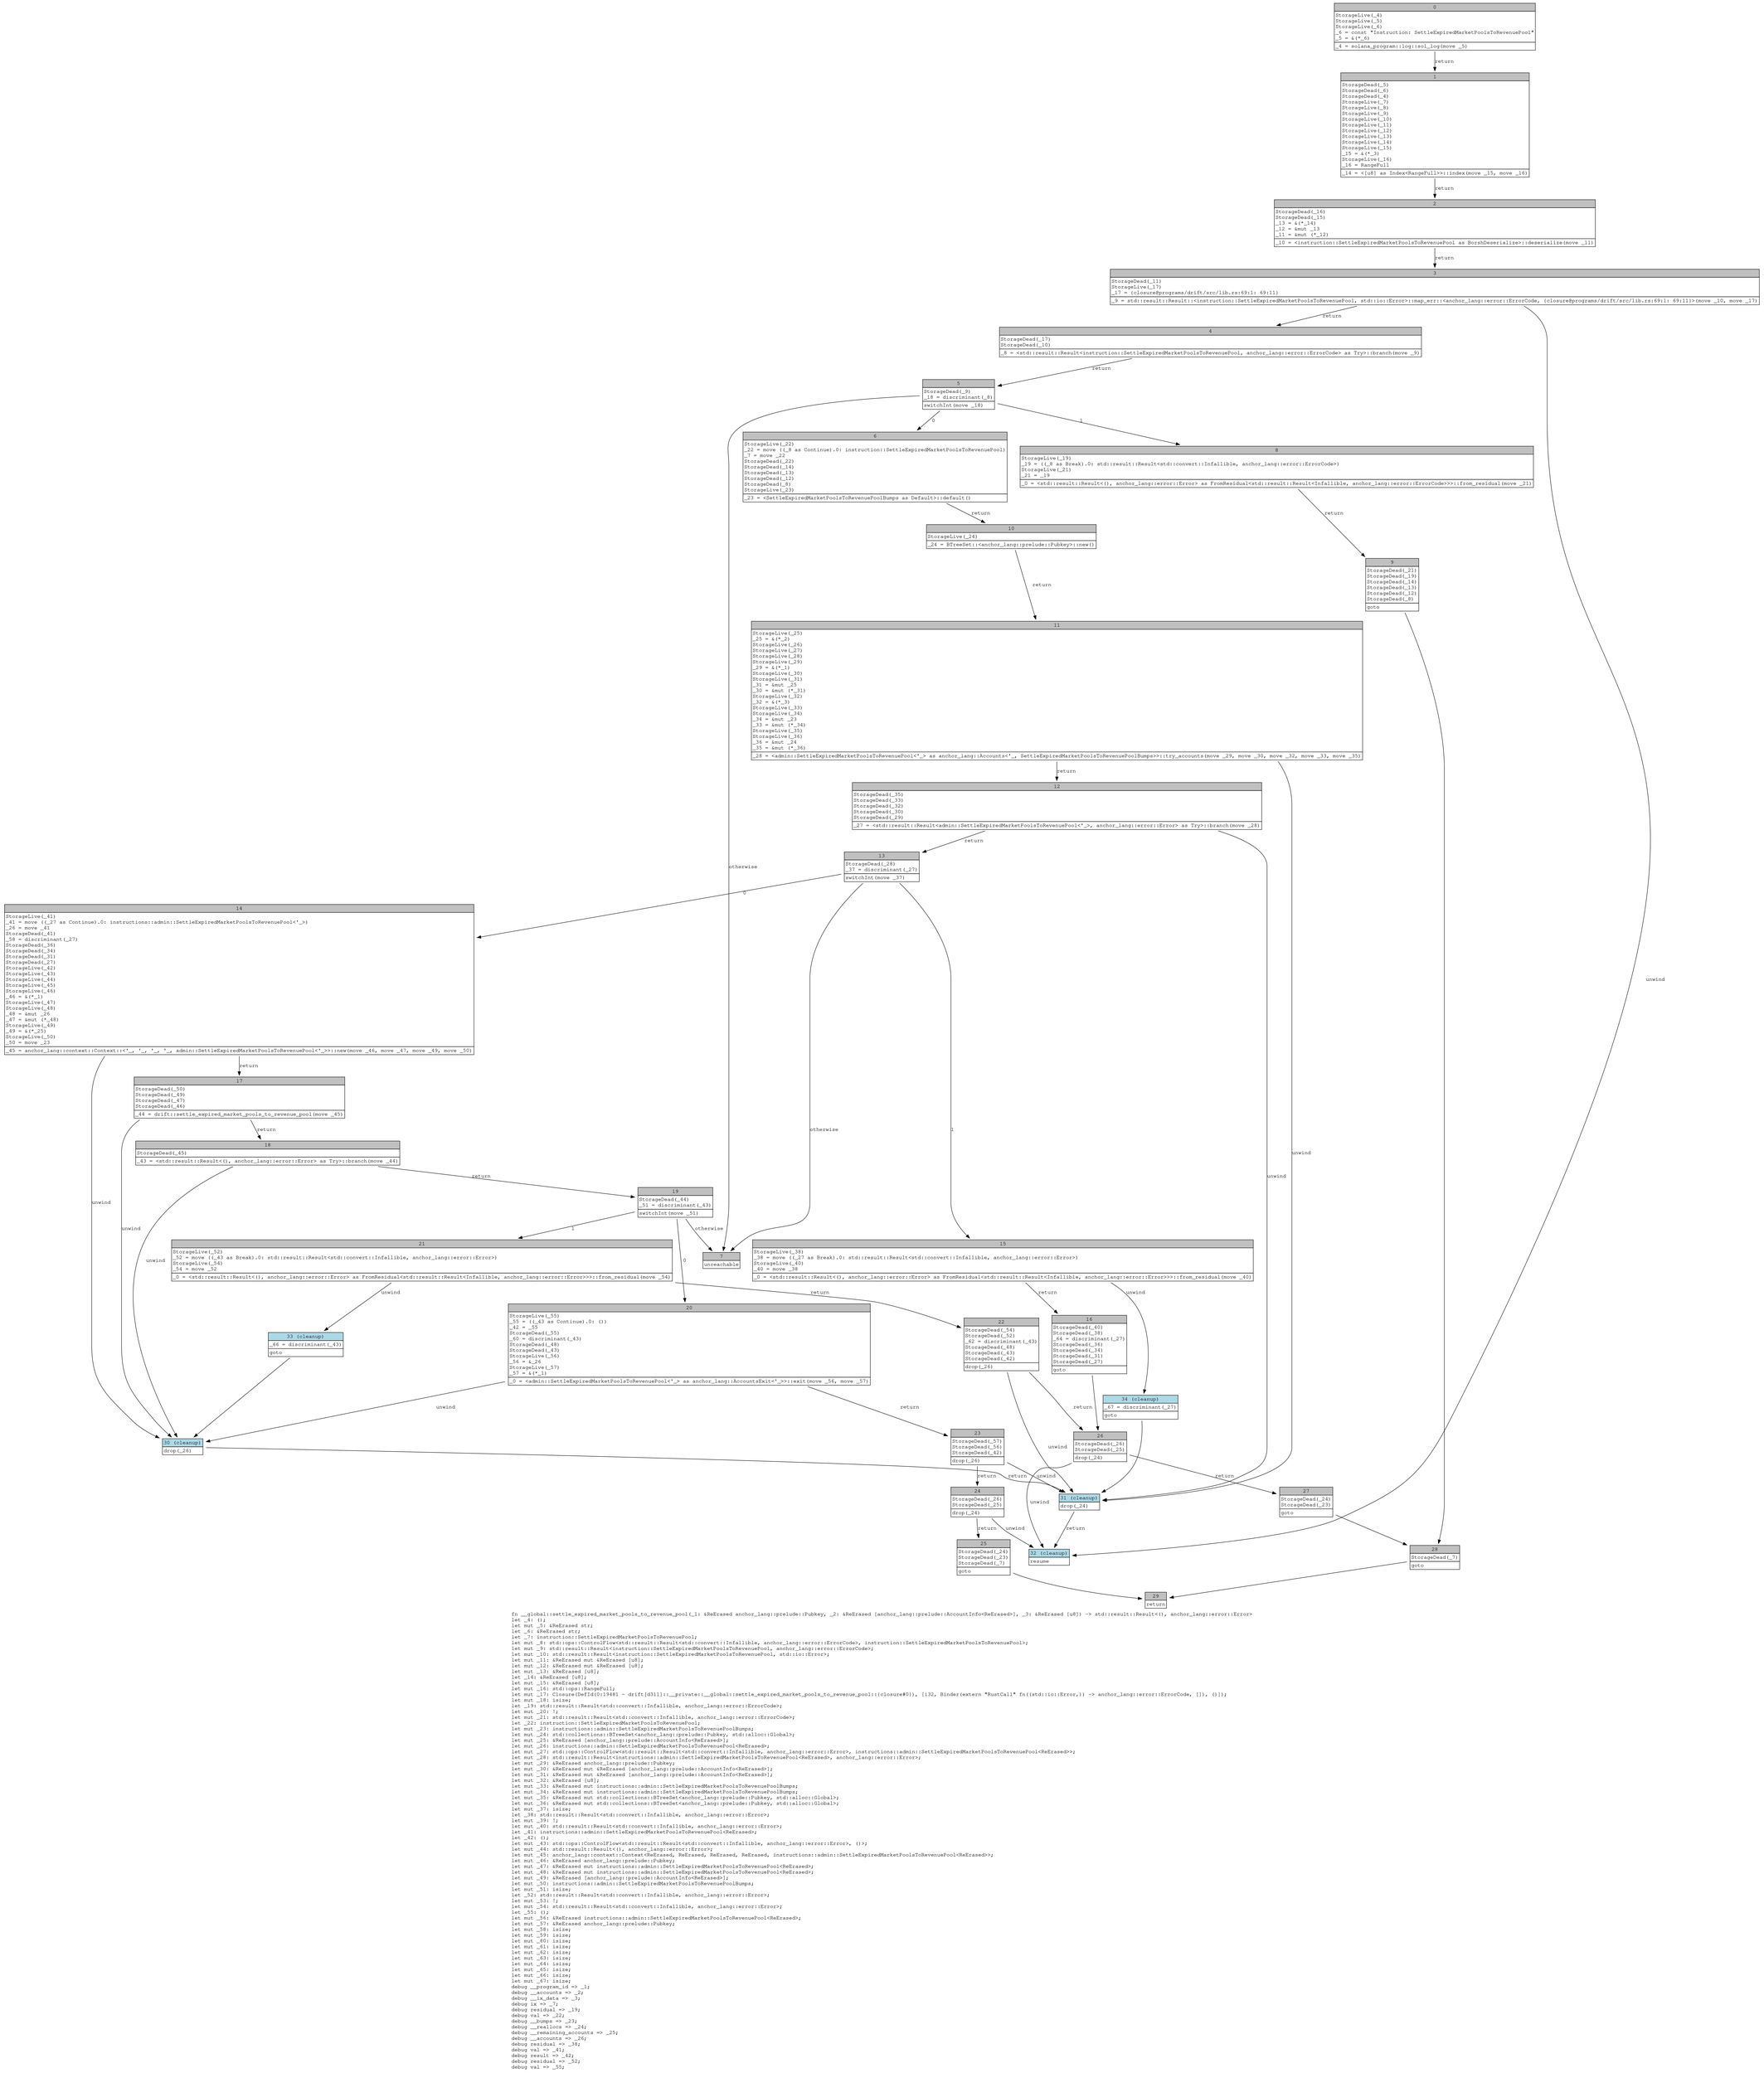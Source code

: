 digraph Mir_0_19479 {
    graph [fontname="Courier, monospace"];
    node [fontname="Courier, monospace"];
    edge [fontname="Courier, monospace"];
    label=<fn __global::settle_expired_market_pools_to_revenue_pool(_1: &amp;ReErased anchor_lang::prelude::Pubkey, _2: &amp;ReErased [anchor_lang::prelude::AccountInfo&lt;ReErased&gt;], _3: &amp;ReErased [u8]) -&gt; std::result::Result&lt;(), anchor_lang::error::Error&gt;<br align="left"/>let _4: ();<br align="left"/>let mut _5: &amp;ReErased str;<br align="left"/>let _6: &amp;ReErased str;<br align="left"/>let _7: instruction::SettleExpiredMarketPoolsToRevenuePool;<br align="left"/>let mut _8: std::ops::ControlFlow&lt;std::result::Result&lt;std::convert::Infallible, anchor_lang::error::ErrorCode&gt;, instruction::SettleExpiredMarketPoolsToRevenuePool&gt;;<br align="left"/>let mut _9: std::result::Result&lt;instruction::SettleExpiredMarketPoolsToRevenuePool, anchor_lang::error::ErrorCode&gt;;<br align="left"/>let mut _10: std::result::Result&lt;instruction::SettleExpiredMarketPoolsToRevenuePool, std::io::Error&gt;;<br align="left"/>let mut _11: &amp;ReErased mut &amp;ReErased [u8];<br align="left"/>let mut _12: &amp;ReErased mut &amp;ReErased [u8];<br align="left"/>let mut _13: &amp;ReErased [u8];<br align="left"/>let _14: &amp;ReErased [u8];<br align="left"/>let mut _15: &amp;ReErased [u8];<br align="left"/>let mut _16: std::ops::RangeFull;<br align="left"/>let mut _17: Closure(DefId(0:19481 ~ drift[d311]::__private::__global::settle_expired_market_pools_to_revenue_pool::{closure#0}), [i32, Binder(extern &quot;RustCall&quot; fn((std::io::Error,)) -&gt; anchor_lang::error::ErrorCode, []), ()]);<br align="left"/>let mut _18: isize;<br align="left"/>let _19: std::result::Result&lt;std::convert::Infallible, anchor_lang::error::ErrorCode&gt;;<br align="left"/>let mut _20: !;<br align="left"/>let mut _21: std::result::Result&lt;std::convert::Infallible, anchor_lang::error::ErrorCode&gt;;<br align="left"/>let _22: instruction::SettleExpiredMarketPoolsToRevenuePool;<br align="left"/>let mut _23: instructions::admin::SettleExpiredMarketPoolsToRevenuePoolBumps;<br align="left"/>let mut _24: std::collections::BTreeSet&lt;anchor_lang::prelude::Pubkey, std::alloc::Global&gt;;<br align="left"/>let mut _25: &amp;ReErased [anchor_lang::prelude::AccountInfo&lt;ReErased&gt;];<br align="left"/>let mut _26: instructions::admin::SettleExpiredMarketPoolsToRevenuePool&lt;ReErased&gt;;<br align="left"/>let mut _27: std::ops::ControlFlow&lt;std::result::Result&lt;std::convert::Infallible, anchor_lang::error::Error&gt;, instructions::admin::SettleExpiredMarketPoolsToRevenuePool&lt;ReErased&gt;&gt;;<br align="left"/>let mut _28: std::result::Result&lt;instructions::admin::SettleExpiredMarketPoolsToRevenuePool&lt;ReErased&gt;, anchor_lang::error::Error&gt;;<br align="left"/>let mut _29: &amp;ReErased anchor_lang::prelude::Pubkey;<br align="left"/>let mut _30: &amp;ReErased mut &amp;ReErased [anchor_lang::prelude::AccountInfo&lt;ReErased&gt;];<br align="left"/>let mut _31: &amp;ReErased mut &amp;ReErased [anchor_lang::prelude::AccountInfo&lt;ReErased&gt;];<br align="left"/>let mut _32: &amp;ReErased [u8];<br align="left"/>let mut _33: &amp;ReErased mut instructions::admin::SettleExpiredMarketPoolsToRevenuePoolBumps;<br align="left"/>let mut _34: &amp;ReErased mut instructions::admin::SettleExpiredMarketPoolsToRevenuePoolBumps;<br align="left"/>let mut _35: &amp;ReErased mut std::collections::BTreeSet&lt;anchor_lang::prelude::Pubkey, std::alloc::Global&gt;;<br align="left"/>let mut _36: &amp;ReErased mut std::collections::BTreeSet&lt;anchor_lang::prelude::Pubkey, std::alloc::Global&gt;;<br align="left"/>let mut _37: isize;<br align="left"/>let _38: std::result::Result&lt;std::convert::Infallible, anchor_lang::error::Error&gt;;<br align="left"/>let mut _39: !;<br align="left"/>let mut _40: std::result::Result&lt;std::convert::Infallible, anchor_lang::error::Error&gt;;<br align="left"/>let _41: instructions::admin::SettleExpiredMarketPoolsToRevenuePool&lt;ReErased&gt;;<br align="left"/>let _42: ();<br align="left"/>let mut _43: std::ops::ControlFlow&lt;std::result::Result&lt;std::convert::Infallible, anchor_lang::error::Error&gt;, ()&gt;;<br align="left"/>let mut _44: std::result::Result&lt;(), anchor_lang::error::Error&gt;;<br align="left"/>let mut _45: anchor_lang::context::Context&lt;ReErased, ReErased, ReErased, ReErased, instructions::admin::SettleExpiredMarketPoolsToRevenuePool&lt;ReErased&gt;&gt;;<br align="left"/>let mut _46: &amp;ReErased anchor_lang::prelude::Pubkey;<br align="left"/>let mut _47: &amp;ReErased mut instructions::admin::SettleExpiredMarketPoolsToRevenuePool&lt;ReErased&gt;;<br align="left"/>let mut _48: &amp;ReErased mut instructions::admin::SettleExpiredMarketPoolsToRevenuePool&lt;ReErased&gt;;<br align="left"/>let mut _49: &amp;ReErased [anchor_lang::prelude::AccountInfo&lt;ReErased&gt;];<br align="left"/>let mut _50: instructions::admin::SettleExpiredMarketPoolsToRevenuePoolBumps;<br align="left"/>let mut _51: isize;<br align="left"/>let _52: std::result::Result&lt;std::convert::Infallible, anchor_lang::error::Error&gt;;<br align="left"/>let mut _53: !;<br align="left"/>let mut _54: std::result::Result&lt;std::convert::Infallible, anchor_lang::error::Error&gt;;<br align="left"/>let _55: ();<br align="left"/>let mut _56: &amp;ReErased instructions::admin::SettleExpiredMarketPoolsToRevenuePool&lt;ReErased&gt;;<br align="left"/>let mut _57: &amp;ReErased anchor_lang::prelude::Pubkey;<br align="left"/>let mut _58: isize;<br align="left"/>let mut _59: isize;<br align="left"/>let mut _60: isize;<br align="left"/>let mut _61: isize;<br align="left"/>let mut _62: isize;<br align="left"/>let mut _63: isize;<br align="left"/>let mut _64: isize;<br align="left"/>let mut _65: isize;<br align="left"/>let mut _66: isize;<br align="left"/>let mut _67: isize;<br align="left"/>debug __program_id =&gt; _1;<br align="left"/>debug __accounts =&gt; _2;<br align="left"/>debug __ix_data =&gt; _3;<br align="left"/>debug ix =&gt; _7;<br align="left"/>debug residual =&gt; _19;<br align="left"/>debug val =&gt; _22;<br align="left"/>debug __bumps =&gt; _23;<br align="left"/>debug __reallocs =&gt; _24;<br align="left"/>debug __remaining_accounts =&gt; _25;<br align="left"/>debug __accounts =&gt; _26;<br align="left"/>debug residual =&gt; _38;<br align="left"/>debug val =&gt; _41;<br align="left"/>debug result =&gt; _42;<br align="left"/>debug residual =&gt; _52;<br align="left"/>debug val =&gt; _55;<br align="left"/>>;
    bb0__0_19479 [shape="none", label=<<table border="0" cellborder="1" cellspacing="0"><tr><td bgcolor="gray" align="center" colspan="1">0</td></tr><tr><td align="left" balign="left">StorageLive(_4)<br/>StorageLive(_5)<br/>StorageLive(_6)<br/>_6 = const &quot;Instruction: SettleExpiredMarketPoolsToRevenuePool&quot;<br/>_5 = &amp;(*_6)<br/></td></tr><tr><td align="left">_4 = solana_program::log::sol_log(move _5)</td></tr></table>>];
    bb1__0_19479 [shape="none", label=<<table border="0" cellborder="1" cellspacing="0"><tr><td bgcolor="gray" align="center" colspan="1">1</td></tr><tr><td align="left" balign="left">StorageDead(_5)<br/>StorageDead(_6)<br/>StorageDead(_4)<br/>StorageLive(_7)<br/>StorageLive(_8)<br/>StorageLive(_9)<br/>StorageLive(_10)<br/>StorageLive(_11)<br/>StorageLive(_12)<br/>StorageLive(_13)<br/>StorageLive(_14)<br/>StorageLive(_15)<br/>_15 = &amp;(*_3)<br/>StorageLive(_16)<br/>_16 = RangeFull<br/></td></tr><tr><td align="left">_14 = &lt;[u8] as Index&lt;RangeFull&gt;&gt;::index(move _15, move _16)</td></tr></table>>];
    bb2__0_19479 [shape="none", label=<<table border="0" cellborder="1" cellspacing="0"><tr><td bgcolor="gray" align="center" colspan="1">2</td></tr><tr><td align="left" balign="left">StorageDead(_16)<br/>StorageDead(_15)<br/>_13 = &amp;(*_14)<br/>_12 = &amp;mut _13<br/>_11 = &amp;mut (*_12)<br/></td></tr><tr><td align="left">_10 = &lt;instruction::SettleExpiredMarketPoolsToRevenuePool as BorshDeserialize&gt;::deserialize(move _11)</td></tr></table>>];
    bb3__0_19479 [shape="none", label=<<table border="0" cellborder="1" cellspacing="0"><tr><td bgcolor="gray" align="center" colspan="1">3</td></tr><tr><td align="left" balign="left">StorageDead(_11)<br/>StorageLive(_17)<br/>_17 = {closure@programs/drift/src/lib.rs:69:1: 69:11}<br/></td></tr><tr><td align="left">_9 = std::result::Result::&lt;instruction::SettleExpiredMarketPoolsToRevenuePool, std::io::Error&gt;::map_err::&lt;anchor_lang::error::ErrorCode, {closure@programs/drift/src/lib.rs:69:1: 69:11}&gt;(move _10, move _17)</td></tr></table>>];
    bb4__0_19479 [shape="none", label=<<table border="0" cellborder="1" cellspacing="0"><tr><td bgcolor="gray" align="center" colspan="1">4</td></tr><tr><td align="left" balign="left">StorageDead(_17)<br/>StorageDead(_10)<br/></td></tr><tr><td align="left">_8 = &lt;std::result::Result&lt;instruction::SettleExpiredMarketPoolsToRevenuePool, anchor_lang::error::ErrorCode&gt; as Try&gt;::branch(move _9)</td></tr></table>>];
    bb5__0_19479 [shape="none", label=<<table border="0" cellborder="1" cellspacing="0"><tr><td bgcolor="gray" align="center" colspan="1">5</td></tr><tr><td align="left" balign="left">StorageDead(_9)<br/>_18 = discriminant(_8)<br/></td></tr><tr><td align="left">switchInt(move _18)</td></tr></table>>];
    bb6__0_19479 [shape="none", label=<<table border="0" cellborder="1" cellspacing="0"><tr><td bgcolor="gray" align="center" colspan="1">6</td></tr><tr><td align="left" balign="left">StorageLive(_22)<br/>_22 = move ((_8 as Continue).0: instruction::SettleExpiredMarketPoolsToRevenuePool)<br/>_7 = move _22<br/>StorageDead(_22)<br/>StorageDead(_14)<br/>StorageDead(_13)<br/>StorageDead(_12)<br/>StorageDead(_8)<br/>StorageLive(_23)<br/></td></tr><tr><td align="left">_23 = &lt;SettleExpiredMarketPoolsToRevenuePoolBumps as Default&gt;::default()</td></tr></table>>];
    bb7__0_19479 [shape="none", label=<<table border="0" cellborder="1" cellspacing="0"><tr><td bgcolor="gray" align="center" colspan="1">7</td></tr><tr><td align="left">unreachable</td></tr></table>>];
    bb8__0_19479 [shape="none", label=<<table border="0" cellborder="1" cellspacing="0"><tr><td bgcolor="gray" align="center" colspan="1">8</td></tr><tr><td align="left" balign="left">StorageLive(_19)<br/>_19 = ((_8 as Break).0: std::result::Result&lt;std::convert::Infallible, anchor_lang::error::ErrorCode&gt;)<br/>StorageLive(_21)<br/>_21 = _19<br/></td></tr><tr><td align="left">_0 = &lt;std::result::Result&lt;(), anchor_lang::error::Error&gt; as FromResidual&lt;std::result::Result&lt;Infallible, anchor_lang::error::ErrorCode&gt;&gt;&gt;::from_residual(move _21)</td></tr></table>>];
    bb9__0_19479 [shape="none", label=<<table border="0" cellborder="1" cellspacing="0"><tr><td bgcolor="gray" align="center" colspan="1">9</td></tr><tr><td align="left" balign="left">StorageDead(_21)<br/>StorageDead(_19)<br/>StorageDead(_14)<br/>StorageDead(_13)<br/>StorageDead(_12)<br/>StorageDead(_8)<br/></td></tr><tr><td align="left">goto</td></tr></table>>];
    bb10__0_19479 [shape="none", label=<<table border="0" cellborder="1" cellspacing="0"><tr><td bgcolor="gray" align="center" colspan="1">10</td></tr><tr><td align="left" balign="left">StorageLive(_24)<br/></td></tr><tr><td align="left">_24 = BTreeSet::&lt;anchor_lang::prelude::Pubkey&gt;::new()</td></tr></table>>];
    bb11__0_19479 [shape="none", label=<<table border="0" cellborder="1" cellspacing="0"><tr><td bgcolor="gray" align="center" colspan="1">11</td></tr><tr><td align="left" balign="left">StorageLive(_25)<br/>_25 = &amp;(*_2)<br/>StorageLive(_26)<br/>StorageLive(_27)<br/>StorageLive(_28)<br/>StorageLive(_29)<br/>_29 = &amp;(*_1)<br/>StorageLive(_30)<br/>StorageLive(_31)<br/>_31 = &amp;mut _25<br/>_30 = &amp;mut (*_31)<br/>StorageLive(_32)<br/>_32 = &amp;(*_3)<br/>StorageLive(_33)<br/>StorageLive(_34)<br/>_34 = &amp;mut _23<br/>_33 = &amp;mut (*_34)<br/>StorageLive(_35)<br/>StorageLive(_36)<br/>_36 = &amp;mut _24<br/>_35 = &amp;mut (*_36)<br/></td></tr><tr><td align="left">_28 = &lt;admin::SettleExpiredMarketPoolsToRevenuePool&lt;'_&gt; as anchor_lang::Accounts&lt;'_, SettleExpiredMarketPoolsToRevenuePoolBumps&gt;&gt;::try_accounts(move _29, move _30, move _32, move _33, move _35)</td></tr></table>>];
    bb12__0_19479 [shape="none", label=<<table border="0" cellborder="1" cellspacing="0"><tr><td bgcolor="gray" align="center" colspan="1">12</td></tr><tr><td align="left" balign="left">StorageDead(_35)<br/>StorageDead(_33)<br/>StorageDead(_32)<br/>StorageDead(_30)<br/>StorageDead(_29)<br/></td></tr><tr><td align="left">_27 = &lt;std::result::Result&lt;admin::SettleExpiredMarketPoolsToRevenuePool&lt;'_&gt;, anchor_lang::error::Error&gt; as Try&gt;::branch(move _28)</td></tr></table>>];
    bb13__0_19479 [shape="none", label=<<table border="0" cellborder="1" cellspacing="0"><tr><td bgcolor="gray" align="center" colspan="1">13</td></tr><tr><td align="left" balign="left">StorageDead(_28)<br/>_37 = discriminant(_27)<br/></td></tr><tr><td align="left">switchInt(move _37)</td></tr></table>>];
    bb14__0_19479 [shape="none", label=<<table border="0" cellborder="1" cellspacing="0"><tr><td bgcolor="gray" align="center" colspan="1">14</td></tr><tr><td align="left" balign="left">StorageLive(_41)<br/>_41 = move ((_27 as Continue).0: instructions::admin::SettleExpiredMarketPoolsToRevenuePool&lt;'_&gt;)<br/>_26 = move _41<br/>StorageDead(_41)<br/>_58 = discriminant(_27)<br/>StorageDead(_36)<br/>StorageDead(_34)<br/>StorageDead(_31)<br/>StorageDead(_27)<br/>StorageLive(_42)<br/>StorageLive(_43)<br/>StorageLive(_44)<br/>StorageLive(_45)<br/>StorageLive(_46)<br/>_46 = &amp;(*_1)<br/>StorageLive(_47)<br/>StorageLive(_48)<br/>_48 = &amp;mut _26<br/>_47 = &amp;mut (*_48)<br/>StorageLive(_49)<br/>_49 = &amp;(*_25)<br/>StorageLive(_50)<br/>_50 = move _23<br/></td></tr><tr><td align="left">_45 = anchor_lang::context::Context::&lt;'_, '_, '_, '_, admin::SettleExpiredMarketPoolsToRevenuePool&lt;'_&gt;&gt;::new(move _46, move _47, move _49, move _50)</td></tr></table>>];
    bb15__0_19479 [shape="none", label=<<table border="0" cellborder="1" cellspacing="0"><tr><td bgcolor="gray" align="center" colspan="1">15</td></tr><tr><td align="left" balign="left">StorageLive(_38)<br/>_38 = move ((_27 as Break).0: std::result::Result&lt;std::convert::Infallible, anchor_lang::error::Error&gt;)<br/>StorageLive(_40)<br/>_40 = move _38<br/></td></tr><tr><td align="left">_0 = &lt;std::result::Result&lt;(), anchor_lang::error::Error&gt; as FromResidual&lt;std::result::Result&lt;Infallible, anchor_lang::error::Error&gt;&gt;&gt;::from_residual(move _40)</td></tr></table>>];
    bb16__0_19479 [shape="none", label=<<table border="0" cellborder="1" cellspacing="0"><tr><td bgcolor="gray" align="center" colspan="1">16</td></tr><tr><td align="left" balign="left">StorageDead(_40)<br/>StorageDead(_38)<br/>_64 = discriminant(_27)<br/>StorageDead(_36)<br/>StorageDead(_34)<br/>StorageDead(_31)<br/>StorageDead(_27)<br/></td></tr><tr><td align="left">goto</td></tr></table>>];
    bb17__0_19479 [shape="none", label=<<table border="0" cellborder="1" cellspacing="0"><tr><td bgcolor="gray" align="center" colspan="1">17</td></tr><tr><td align="left" balign="left">StorageDead(_50)<br/>StorageDead(_49)<br/>StorageDead(_47)<br/>StorageDead(_46)<br/></td></tr><tr><td align="left">_44 = drift::settle_expired_market_pools_to_revenue_pool(move _45)</td></tr></table>>];
    bb18__0_19479 [shape="none", label=<<table border="0" cellborder="1" cellspacing="0"><tr><td bgcolor="gray" align="center" colspan="1">18</td></tr><tr><td align="left" balign="left">StorageDead(_45)<br/></td></tr><tr><td align="left">_43 = &lt;std::result::Result&lt;(), anchor_lang::error::Error&gt; as Try&gt;::branch(move _44)</td></tr></table>>];
    bb19__0_19479 [shape="none", label=<<table border="0" cellborder="1" cellspacing="0"><tr><td bgcolor="gray" align="center" colspan="1">19</td></tr><tr><td align="left" balign="left">StorageDead(_44)<br/>_51 = discriminant(_43)<br/></td></tr><tr><td align="left">switchInt(move _51)</td></tr></table>>];
    bb20__0_19479 [shape="none", label=<<table border="0" cellborder="1" cellspacing="0"><tr><td bgcolor="gray" align="center" colspan="1">20</td></tr><tr><td align="left" balign="left">StorageLive(_55)<br/>_55 = ((_43 as Continue).0: ())<br/>_42 = _55<br/>StorageDead(_55)<br/>_60 = discriminant(_43)<br/>StorageDead(_48)<br/>StorageDead(_43)<br/>StorageLive(_56)<br/>_56 = &amp;_26<br/>StorageLive(_57)<br/>_57 = &amp;(*_1)<br/></td></tr><tr><td align="left">_0 = &lt;admin::SettleExpiredMarketPoolsToRevenuePool&lt;'_&gt; as anchor_lang::AccountsExit&lt;'_&gt;&gt;::exit(move _56, move _57)</td></tr></table>>];
    bb21__0_19479 [shape="none", label=<<table border="0" cellborder="1" cellspacing="0"><tr><td bgcolor="gray" align="center" colspan="1">21</td></tr><tr><td align="left" balign="left">StorageLive(_52)<br/>_52 = move ((_43 as Break).0: std::result::Result&lt;std::convert::Infallible, anchor_lang::error::Error&gt;)<br/>StorageLive(_54)<br/>_54 = move _52<br/></td></tr><tr><td align="left">_0 = &lt;std::result::Result&lt;(), anchor_lang::error::Error&gt; as FromResidual&lt;std::result::Result&lt;Infallible, anchor_lang::error::Error&gt;&gt;&gt;::from_residual(move _54)</td></tr></table>>];
    bb22__0_19479 [shape="none", label=<<table border="0" cellborder="1" cellspacing="0"><tr><td bgcolor="gray" align="center" colspan="1">22</td></tr><tr><td align="left" balign="left">StorageDead(_54)<br/>StorageDead(_52)<br/>_62 = discriminant(_43)<br/>StorageDead(_48)<br/>StorageDead(_43)<br/>StorageDead(_42)<br/></td></tr><tr><td align="left">drop(_26)</td></tr></table>>];
    bb23__0_19479 [shape="none", label=<<table border="0" cellborder="1" cellspacing="0"><tr><td bgcolor="gray" align="center" colspan="1">23</td></tr><tr><td align="left" balign="left">StorageDead(_57)<br/>StorageDead(_56)<br/>StorageDead(_42)<br/></td></tr><tr><td align="left">drop(_26)</td></tr></table>>];
    bb24__0_19479 [shape="none", label=<<table border="0" cellborder="1" cellspacing="0"><tr><td bgcolor="gray" align="center" colspan="1">24</td></tr><tr><td align="left" balign="left">StorageDead(_26)<br/>StorageDead(_25)<br/></td></tr><tr><td align="left">drop(_24)</td></tr></table>>];
    bb25__0_19479 [shape="none", label=<<table border="0" cellborder="1" cellspacing="0"><tr><td bgcolor="gray" align="center" colspan="1">25</td></tr><tr><td align="left" balign="left">StorageDead(_24)<br/>StorageDead(_23)<br/>StorageDead(_7)<br/></td></tr><tr><td align="left">goto</td></tr></table>>];
    bb26__0_19479 [shape="none", label=<<table border="0" cellborder="1" cellspacing="0"><tr><td bgcolor="gray" align="center" colspan="1">26</td></tr><tr><td align="left" balign="left">StorageDead(_26)<br/>StorageDead(_25)<br/></td></tr><tr><td align="left">drop(_24)</td></tr></table>>];
    bb27__0_19479 [shape="none", label=<<table border="0" cellborder="1" cellspacing="0"><tr><td bgcolor="gray" align="center" colspan="1">27</td></tr><tr><td align="left" balign="left">StorageDead(_24)<br/>StorageDead(_23)<br/></td></tr><tr><td align="left">goto</td></tr></table>>];
    bb28__0_19479 [shape="none", label=<<table border="0" cellborder="1" cellspacing="0"><tr><td bgcolor="gray" align="center" colspan="1">28</td></tr><tr><td align="left" balign="left">StorageDead(_7)<br/></td></tr><tr><td align="left">goto</td></tr></table>>];
    bb29__0_19479 [shape="none", label=<<table border="0" cellborder="1" cellspacing="0"><tr><td bgcolor="gray" align="center" colspan="1">29</td></tr><tr><td align="left">return</td></tr></table>>];
    bb30__0_19479 [shape="none", label=<<table border="0" cellborder="1" cellspacing="0"><tr><td bgcolor="lightblue" align="center" colspan="1">30 (cleanup)</td></tr><tr><td align="left">drop(_26)</td></tr></table>>];
    bb31__0_19479 [shape="none", label=<<table border="0" cellborder="1" cellspacing="0"><tr><td bgcolor="lightblue" align="center" colspan="1">31 (cleanup)</td></tr><tr><td align="left">drop(_24)</td></tr></table>>];
    bb32__0_19479 [shape="none", label=<<table border="0" cellborder="1" cellspacing="0"><tr><td bgcolor="lightblue" align="center" colspan="1">32 (cleanup)</td></tr><tr><td align="left">resume</td></tr></table>>];
    bb33__0_19479 [shape="none", label=<<table border="0" cellborder="1" cellspacing="0"><tr><td bgcolor="lightblue" align="center" colspan="1">33 (cleanup)</td></tr><tr><td align="left" balign="left">_66 = discriminant(_43)<br/></td></tr><tr><td align="left">goto</td></tr></table>>];
    bb34__0_19479 [shape="none", label=<<table border="0" cellborder="1" cellspacing="0"><tr><td bgcolor="lightblue" align="center" colspan="1">34 (cleanup)</td></tr><tr><td align="left" balign="left">_67 = discriminant(_27)<br/></td></tr><tr><td align="left">goto</td></tr></table>>];
    bb0__0_19479 -> bb1__0_19479 [label="return"];
    bb1__0_19479 -> bb2__0_19479 [label="return"];
    bb2__0_19479 -> bb3__0_19479 [label="return"];
    bb3__0_19479 -> bb4__0_19479 [label="return"];
    bb3__0_19479 -> bb32__0_19479 [label="unwind"];
    bb4__0_19479 -> bb5__0_19479 [label="return"];
    bb5__0_19479 -> bb6__0_19479 [label="0"];
    bb5__0_19479 -> bb8__0_19479 [label="1"];
    bb5__0_19479 -> bb7__0_19479 [label="otherwise"];
    bb6__0_19479 -> bb10__0_19479 [label="return"];
    bb8__0_19479 -> bb9__0_19479 [label="return"];
    bb9__0_19479 -> bb28__0_19479 [label=""];
    bb10__0_19479 -> bb11__0_19479 [label="return"];
    bb11__0_19479 -> bb12__0_19479 [label="return"];
    bb11__0_19479 -> bb31__0_19479 [label="unwind"];
    bb12__0_19479 -> bb13__0_19479 [label="return"];
    bb12__0_19479 -> bb31__0_19479 [label="unwind"];
    bb13__0_19479 -> bb14__0_19479 [label="0"];
    bb13__0_19479 -> bb15__0_19479 [label="1"];
    bb13__0_19479 -> bb7__0_19479 [label="otherwise"];
    bb14__0_19479 -> bb17__0_19479 [label="return"];
    bb14__0_19479 -> bb30__0_19479 [label="unwind"];
    bb15__0_19479 -> bb16__0_19479 [label="return"];
    bb15__0_19479 -> bb34__0_19479 [label="unwind"];
    bb16__0_19479 -> bb26__0_19479 [label=""];
    bb17__0_19479 -> bb18__0_19479 [label="return"];
    bb17__0_19479 -> bb30__0_19479 [label="unwind"];
    bb18__0_19479 -> bb19__0_19479 [label="return"];
    bb18__0_19479 -> bb30__0_19479 [label="unwind"];
    bb19__0_19479 -> bb20__0_19479 [label="0"];
    bb19__0_19479 -> bb21__0_19479 [label="1"];
    bb19__0_19479 -> bb7__0_19479 [label="otherwise"];
    bb20__0_19479 -> bb23__0_19479 [label="return"];
    bb20__0_19479 -> bb30__0_19479 [label="unwind"];
    bb21__0_19479 -> bb22__0_19479 [label="return"];
    bb21__0_19479 -> bb33__0_19479 [label="unwind"];
    bb22__0_19479 -> bb26__0_19479 [label="return"];
    bb22__0_19479 -> bb31__0_19479 [label="unwind"];
    bb23__0_19479 -> bb24__0_19479 [label="return"];
    bb23__0_19479 -> bb31__0_19479 [label="unwind"];
    bb24__0_19479 -> bb25__0_19479 [label="return"];
    bb24__0_19479 -> bb32__0_19479 [label="unwind"];
    bb25__0_19479 -> bb29__0_19479 [label=""];
    bb26__0_19479 -> bb27__0_19479 [label="return"];
    bb26__0_19479 -> bb32__0_19479 [label="unwind"];
    bb27__0_19479 -> bb28__0_19479 [label=""];
    bb28__0_19479 -> bb29__0_19479 [label=""];
    bb30__0_19479 -> bb31__0_19479 [label="return"];
    bb31__0_19479 -> bb32__0_19479 [label="return"];
    bb33__0_19479 -> bb30__0_19479 [label=""];
    bb34__0_19479 -> bb31__0_19479 [label=""];
}
